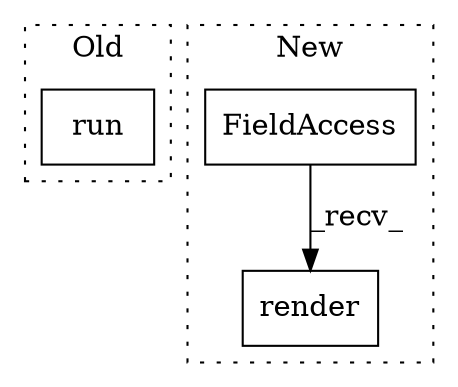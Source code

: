 digraph G {
subgraph cluster0 {
1 [label="run" a="32" s="9943,9988" l="4,1" shape="box"];
label = "Old";
style="dotted";
}
subgraph cluster1 {
2 [label="render" a="32" s="9410" l="8" shape="box"];
3 [label="FieldAccess" a="22" s="9406" l="3" shape="box"];
label = "New";
style="dotted";
}
3 -> 2 [label="_recv_"];
}